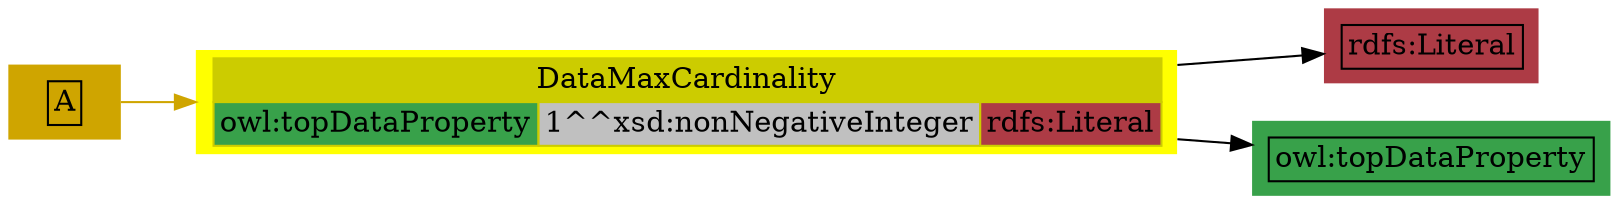 digraph OWL {
 rankdir="LR";
 node[shape=plaintext];
n1[style=filled,fillcolor="#CFA500",label=<
<table border='0' cellborder='1' cellspacing='0'>
 <tr>
  <td>A</td>
 </tr>
</table>
>
];n2[color="#CCCC00",style=filled,fillcolor="yellow1",label=<
<table border='0' cellborder='1' cellspacing='0'>
 <th port="header">
  <td colspan="3" bgcolor="#CCCC00">DataMaxCardinality</td>
 </th>
 <tr>
  <td bgcolor="#38A14A">owl:topDataProperty</td>
  <td bgcolor="gray">1^^xsd:nonNegativeInteger</td>
  <td bgcolor="#AD3B45">rdfs:Literal</td>
 </tr>
</table>
>
];n2->n3;n2->n4;n3[style=filled,fillcolor="#AD3B45",label=<
<table border='0' cellborder='1' cellspacing='0'>
 <tr>
  <td>rdfs:Literal</td>
 </tr>
</table>
>
];n4[style=filled,fillcolor="#38A14A",label=<
<table border='0' cellborder='1' cellspacing='0'>
 <tr>
  <td>owl:topDataProperty</td>
 </tr>
</table>
>
];n1->n2[color="#CFA500"];
}
